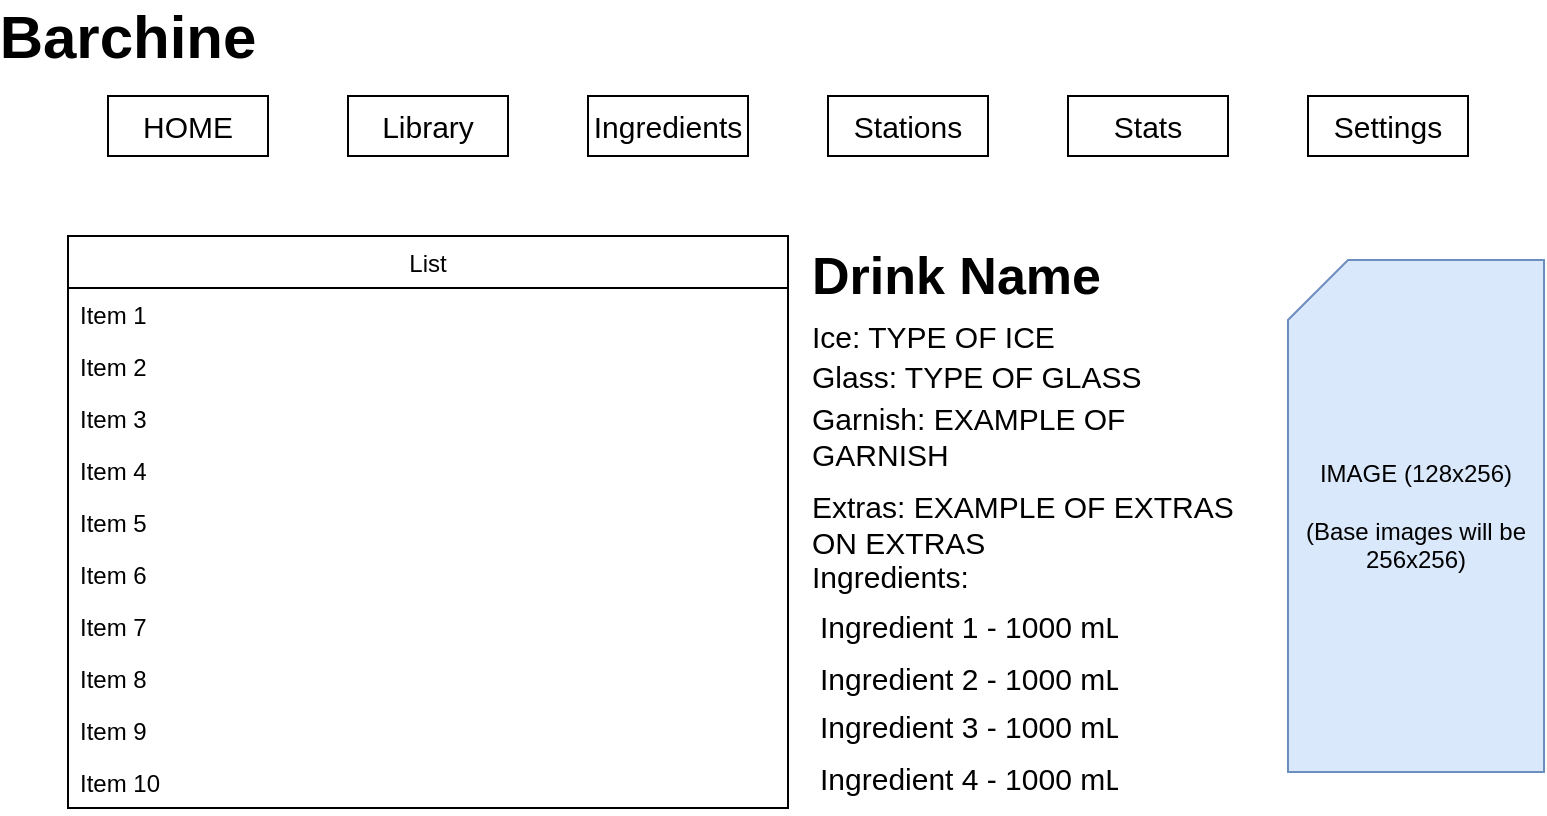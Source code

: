 <mxfile version="12.7.8" type="device" pages="6"><diagram id="kwcYYlRYxVOpN1NC4Rxg" name="Home"><mxGraphModel dx="971" dy="482" grid="1" gridSize="10" guides="1" tooltips="1" connect="1" arrows="1" fold="1" page="1" pageScale="1" pageWidth="800" pageHeight="480" math="0" shadow="0"><root><mxCell id="0"/><mxCell id="1" parent="0"/><mxCell id="BrBzR4YDBDkdJFky6tnP-1" value="&lt;font style=&quot;font-size: 30px&quot;&gt;&lt;b&gt;Barchine&lt;/b&gt;&lt;/font&gt;" style="text;html=1;strokeColor=none;fillColor=none;align=center;verticalAlign=middle;whiteSpace=wrap;rounded=0;" vertex="1" parent="1"><mxGeometry x="50" y="10" width="40" height="20" as="geometry"/></mxCell><mxCell id="BrBzR4YDBDkdJFky6tnP-3" value="List" style="swimlane;fontStyle=0;childLayout=stackLayout;horizontal=1;startSize=26;fillColor=none;horizontalStack=0;resizeParent=1;resizeParentMax=0;resizeLast=0;collapsible=1;marginBottom=0;swimlaneFillColor=none;align=center;" vertex="1" parent="1"><mxGeometry x="40" y="120" width="360" height="286" as="geometry"/></mxCell><mxCell id="BrBzR4YDBDkdJFky6tnP-4" value="Item 1" style="text;strokeColor=none;fillColor=none;align=left;verticalAlign=top;spacingLeft=4;spacingRight=4;overflow=hidden;rotatable=0;points=[[0,0.5],[1,0.5]];portConstraint=eastwest;" vertex="1" parent="BrBzR4YDBDkdJFky6tnP-3"><mxGeometry y="26" width="360" height="26" as="geometry"/></mxCell><mxCell id="BrBzR4YDBDkdJFky6tnP-5" value="Item 2" style="text;strokeColor=none;fillColor=none;align=left;verticalAlign=top;spacingLeft=4;spacingRight=4;overflow=hidden;rotatable=0;points=[[0,0.5],[1,0.5]];portConstraint=eastwest;" vertex="1" parent="BrBzR4YDBDkdJFky6tnP-3"><mxGeometry y="52" width="360" height="26" as="geometry"/></mxCell><mxCell id="BrBzR4YDBDkdJFky6tnP-6" value="Item 3" style="text;strokeColor=none;fillColor=none;align=left;verticalAlign=top;spacingLeft=4;spacingRight=4;overflow=hidden;rotatable=0;points=[[0,0.5],[1,0.5]];portConstraint=eastwest;" vertex="1" parent="BrBzR4YDBDkdJFky6tnP-3"><mxGeometry y="78" width="360" height="26" as="geometry"/></mxCell><mxCell id="BrBzR4YDBDkdJFky6tnP-20" value="Item 4&#10;" style="text;strokeColor=none;fillColor=none;align=left;verticalAlign=top;spacingLeft=4;spacingRight=4;overflow=hidden;rotatable=0;points=[[0,0.5],[1,0.5]];portConstraint=eastwest;" vertex="1" parent="BrBzR4YDBDkdJFky6tnP-3"><mxGeometry y="104" width="360" height="26" as="geometry"/></mxCell><mxCell id="BrBzR4YDBDkdJFky6tnP-21" value="Item 5" style="text;strokeColor=none;fillColor=none;align=left;verticalAlign=top;spacingLeft=4;spacingRight=4;overflow=hidden;rotatable=0;points=[[0,0.5],[1,0.5]];portConstraint=eastwest;" vertex="1" parent="BrBzR4YDBDkdJFky6tnP-3"><mxGeometry y="130" width="360" height="26" as="geometry"/></mxCell><mxCell id="BrBzR4YDBDkdJFky6tnP-19" value="Item 6" style="text;strokeColor=none;fillColor=none;align=left;verticalAlign=top;spacingLeft=4;spacingRight=4;overflow=hidden;rotatable=0;points=[[0,0.5],[1,0.5]];portConstraint=eastwest;" vertex="1" parent="BrBzR4YDBDkdJFky6tnP-3"><mxGeometry y="156" width="360" height="26" as="geometry"/></mxCell><mxCell id="BrBzR4YDBDkdJFky6tnP-22" value="Item 7" style="text;strokeColor=none;fillColor=none;align=left;verticalAlign=top;spacingLeft=4;spacingRight=4;overflow=hidden;rotatable=0;points=[[0,0.5],[1,0.5]];portConstraint=eastwest;" vertex="1" parent="BrBzR4YDBDkdJFky6tnP-3"><mxGeometry y="182" width="360" height="26" as="geometry"/></mxCell><mxCell id="BrBzR4YDBDkdJFky6tnP-23" value="Item 8" style="text;strokeColor=none;fillColor=none;align=left;verticalAlign=top;spacingLeft=4;spacingRight=4;overflow=hidden;rotatable=0;points=[[0,0.5],[1,0.5]];portConstraint=eastwest;" vertex="1" parent="BrBzR4YDBDkdJFky6tnP-3"><mxGeometry y="208" width="360" height="26" as="geometry"/></mxCell><mxCell id="BrBzR4YDBDkdJFky6tnP-24" value="Item 9" style="text;strokeColor=none;fillColor=none;align=left;verticalAlign=top;spacingLeft=4;spacingRight=4;overflow=hidden;rotatable=0;points=[[0,0.5],[1,0.5]];portConstraint=eastwest;" vertex="1" parent="BrBzR4YDBDkdJFky6tnP-3"><mxGeometry y="234" width="360" height="26" as="geometry"/></mxCell><mxCell id="BrBzR4YDBDkdJFky6tnP-25" value="Item 10" style="text;strokeColor=none;fillColor=none;align=left;verticalAlign=top;spacingLeft=4;spacingRight=4;overflow=hidden;rotatable=0;points=[[0,0.5],[1,0.5]];portConstraint=eastwest;" vertex="1" parent="BrBzR4YDBDkdJFky6tnP-3"><mxGeometry y="260" width="360" height="26" as="geometry"/></mxCell><mxCell id="BrBzR4YDBDkdJFky6tnP-8" value="&lt;font style=&quot;font-size: 15px&quot;&gt;HOME&lt;/font&gt;" style="rounded=0;whiteSpace=wrap;html=1;fillColor=none;" vertex="1" parent="1"><mxGeometry x="60" y="50" width="80" height="30" as="geometry"/></mxCell><mxCell id="BrBzR4YDBDkdJFky6tnP-9" value="&lt;font style=&quot;font-size: 15px&quot;&gt;Library&lt;/font&gt;" style="rounded=0;whiteSpace=wrap;html=1;fillColor=none;" vertex="1" parent="1"><mxGeometry x="180" y="50" width="80" height="30" as="geometry"/></mxCell><mxCell id="BrBzR4YDBDkdJFky6tnP-10" value="&lt;font style=&quot;font-size: 15px&quot;&gt;Ingredients&lt;/font&gt;" style="rounded=0;whiteSpace=wrap;html=1;fillColor=none;" vertex="1" parent="1"><mxGeometry x="300" y="50" width="80" height="30" as="geometry"/></mxCell><mxCell id="BrBzR4YDBDkdJFky6tnP-14" value="&lt;font style=&quot;font-size: 15px&quot;&gt;Stations&lt;/font&gt;" style="rounded=0;whiteSpace=wrap;html=1;fillColor=none;" vertex="1" parent="1"><mxGeometry x="420" y="50" width="80" height="30" as="geometry"/></mxCell><mxCell id="BrBzR4YDBDkdJFky6tnP-15" value="&lt;font style=&quot;font-size: 15px&quot;&gt;Stats&lt;/font&gt;" style="rounded=0;whiteSpace=wrap;html=1;fillColor=none;" vertex="1" parent="1"><mxGeometry x="540" y="50" width="80" height="30" as="geometry"/></mxCell><mxCell id="BrBzR4YDBDkdJFky6tnP-16" value="&lt;font style=&quot;font-size: 15px&quot;&gt;Settings&lt;/font&gt;" style="rounded=0;whiteSpace=wrap;html=1;fillColor=none;" vertex="1" parent="1"><mxGeometry x="660" y="50" width="80" height="30" as="geometry"/></mxCell><mxCell id="FBGaNypvfCxiwVaECZKx-1" value="IMAGE (128x256)&lt;br&gt;&lt;br&gt;(Base images will be 256x256)" style="shape=card;whiteSpace=wrap;html=1;fillColor=#dae8fc;align=center;strokeColor=#6c8ebf;" vertex="1" parent="1"><mxGeometry x="650" y="132" width="128" height="256" as="geometry"/></mxCell><mxCell id="FBGaNypvfCxiwVaECZKx-3" value="&lt;font size=&quot;1&quot;&gt;&lt;b style=&quot;font-size: 26px&quot;&gt;Drink Name&lt;/b&gt;&lt;/font&gt;" style="text;html=1;strokeColor=none;fillColor=none;align=left;verticalAlign=middle;whiteSpace=wrap;rounded=0;" vertex="1" parent="1"><mxGeometry x="410" y="120" width="230" height="40" as="geometry"/></mxCell><mxCell id="FBGaNypvfCxiwVaECZKx-5" value="&lt;font style=&quot;font-size: 15px&quot;&gt;Ice: TYPE OF ICE&lt;/font&gt;" style="text;html=1;strokeColor=none;fillColor=none;align=left;verticalAlign=middle;whiteSpace=wrap;rounded=0;" vertex="1" parent="1"><mxGeometry x="410" y="160" width="190" height="20" as="geometry"/></mxCell><mxCell id="FBGaNypvfCxiwVaECZKx-7" value="&lt;font style=&quot;font-size: 15px&quot;&gt;Glass: TYPE OF GLASS&lt;/font&gt;" style="text;html=1;strokeColor=none;fillColor=none;align=left;verticalAlign=middle;whiteSpace=wrap;rounded=0;" vertex="1" parent="1"><mxGeometry x="410" y="180" width="230" height="20" as="geometry"/></mxCell><mxCell id="FBGaNypvfCxiwVaECZKx-8" value="&lt;font style=&quot;font-size: 15px&quot;&gt;Garnish: EXAMPLE OF GARNISH&lt;/font&gt;" style="text;html=1;strokeColor=none;fillColor=none;align=left;verticalAlign=middle;whiteSpace=wrap;rounded=0;" vertex="1" parent="1"><mxGeometry x="410" y="200" width="230" height="40" as="geometry"/></mxCell><mxCell id="FBGaNypvfCxiwVaECZKx-9" value="&lt;font style=&quot;font-size: 15px&quot;&gt;Extras: EXAMPLE OF EXTRAS&lt;br&gt;ON EXTRAS&lt;/font&gt;" style="text;html=1;align=left;" vertex="1" parent="1"><mxGeometry x="410" y="240" width="230" height="40" as="geometry"/></mxCell><mxCell id="8t6kq8XqCbueYNIdNaoL-1" value="&lt;font style=&quot;font-size: 15px&quot;&gt;Ingredients:&lt;/font&gt;" style="text;html=1;strokeColor=none;fillColor=none;align=left;verticalAlign=middle;whiteSpace=wrap;rounded=0;" vertex="1" parent="1"><mxGeometry x="410" y="280" width="120" height="20" as="geometry"/></mxCell><mxCell id="8t6kq8XqCbueYNIdNaoL-3" value="Ingredient 1 - 1000 mL" style="text;strokeColor=none;fillColor=none;align=left;verticalAlign=top;spacingLeft=4;spacingRight=4;overflow=hidden;rotatable=0;points=[[0,0.5],[1,0.5]];portConstraint=eastwest;fontSize=15;" vertex="1" parent="1"><mxGeometry x="410" y="300" width="160" height="26" as="geometry"/></mxCell><mxCell id="8t6kq8XqCbueYNIdNaoL-4" value="Ingredient 2 - 1000 mL" style="text;strokeColor=none;fillColor=none;align=left;verticalAlign=top;spacingLeft=4;spacingRight=4;overflow=hidden;rotatable=0;points=[[0,0.5],[1,0.5]];portConstraint=eastwest;fontSize=15;" vertex="1" parent="1"><mxGeometry x="410" y="326" width="160" height="26" as="geometry"/></mxCell><mxCell id="8t6kq8XqCbueYNIdNaoL-5" value="Ingredient 3 - 1000 mL" style="text;strokeColor=none;fillColor=none;align=left;verticalAlign=top;spacingLeft=4;spacingRight=4;overflow=hidden;rotatable=0;points=[[0,0.5],[1,0.5]];portConstraint=eastwest;fontSize=15;" vertex="1" parent="1"><mxGeometry x="410" y="350" width="160" height="26" as="geometry"/></mxCell><mxCell id="8t6kq8XqCbueYNIdNaoL-6" value="Ingredient 4 - 1000 mL" style="text;strokeColor=none;fillColor=none;align=left;verticalAlign=top;spacingLeft=4;spacingRight=4;overflow=hidden;rotatable=0;points=[[0,0.5],[1,0.5]];portConstraint=eastwest;fontSize=15;" vertex="1" parent="1"><mxGeometry x="410" y="376" width="160" height="26" as="geometry"/></mxCell></root></mxGraphModel></diagram><diagram name="Library" id="1JJeOGKTETN2ur-HUY-M"><mxGraphModel dx="1422" dy="762" grid="1" gridSize="10" guides="1" tooltips="1" connect="1" arrows="1" fold="1" page="1" pageScale="1" pageWidth="800" pageHeight="480" math="0" shadow="0"><root><mxCell id="rVrvOA7Yu-DgCyuyiEMi-0"/><mxCell id="rVrvOA7Yu-DgCyuyiEMi-1" parent="rVrvOA7Yu-DgCyuyiEMi-0"/><mxCell id="rVrvOA7Yu-DgCyuyiEMi-2" value="&lt;font style=&quot;font-size: 30px&quot;&gt;&lt;b&gt;Barchine&lt;/b&gt;&lt;/font&gt;" style="text;html=1;strokeColor=none;fillColor=none;align=center;verticalAlign=middle;whiteSpace=wrap;rounded=0;" vertex="1" parent="rVrvOA7Yu-DgCyuyiEMi-1"><mxGeometry x="50" y="10" width="40" height="20" as="geometry"/></mxCell><mxCell id="rVrvOA7Yu-DgCyuyiEMi-14" value="HOME" style="rounded=0;whiteSpace=wrap;html=1;fillColor=none;" vertex="1" parent="rVrvOA7Yu-DgCyuyiEMi-1"><mxGeometry x="60" y="50" width="80" height="30" as="geometry"/></mxCell><mxCell id="rVrvOA7Yu-DgCyuyiEMi-15" value="Library" style="rounded=0;whiteSpace=wrap;html=1;fillColor=none;" vertex="1" parent="rVrvOA7Yu-DgCyuyiEMi-1"><mxGeometry x="180" y="50" width="80" height="30" as="geometry"/></mxCell><mxCell id="rVrvOA7Yu-DgCyuyiEMi-16" value="Ingredients" style="rounded=0;whiteSpace=wrap;html=1;fillColor=none;" vertex="1" parent="rVrvOA7Yu-DgCyuyiEMi-1"><mxGeometry x="300" y="50" width="80" height="30" as="geometry"/></mxCell><mxCell id="rVrvOA7Yu-DgCyuyiEMi-17" value="Stations" style="rounded=0;whiteSpace=wrap;html=1;fillColor=none;" vertex="1" parent="rVrvOA7Yu-DgCyuyiEMi-1"><mxGeometry x="420" y="50" width="80" height="30" as="geometry"/></mxCell><mxCell id="rVrvOA7Yu-DgCyuyiEMi-18" value="Stats" style="rounded=0;whiteSpace=wrap;html=1;fillColor=none;" vertex="1" parent="rVrvOA7Yu-DgCyuyiEMi-1"><mxGeometry x="540" y="50" width="80" height="30" as="geometry"/></mxCell><mxCell id="rVrvOA7Yu-DgCyuyiEMi-19" value="Settings" style="rounded=0;whiteSpace=wrap;html=1;fillColor=none;" vertex="1" parent="rVrvOA7Yu-DgCyuyiEMi-1"><mxGeometry x="660" y="50" width="80" height="30" as="geometry"/></mxCell></root></mxGraphModel></diagram><diagram name="Ingredients" id="3hgk978G_X2NFXatHR9A"><mxGraphModel dx="1422" dy="762" grid="1" gridSize="10" guides="1" tooltips="1" connect="1" arrows="1" fold="1" page="1" pageScale="1" pageWidth="800" pageHeight="480" math="0" shadow="0"><root><mxCell id="IbkshVKnZa7iG5KbtuZ6-0"/><mxCell id="IbkshVKnZa7iG5KbtuZ6-1" parent="IbkshVKnZa7iG5KbtuZ6-0"/><mxCell id="IbkshVKnZa7iG5KbtuZ6-2" value="&lt;font style=&quot;font-size: 30px&quot;&gt;&lt;b&gt;Barchine&lt;/b&gt;&lt;/font&gt;" style="text;html=1;strokeColor=none;fillColor=none;align=center;verticalAlign=middle;whiteSpace=wrap;rounded=0;" vertex="1" parent="IbkshVKnZa7iG5KbtuZ6-1"><mxGeometry x="50" y="10" width="40" height="20" as="geometry"/></mxCell><mxCell id="IbkshVKnZa7iG5KbtuZ6-14" value="HOME" style="rounded=0;whiteSpace=wrap;html=1;fillColor=none;" vertex="1" parent="IbkshVKnZa7iG5KbtuZ6-1"><mxGeometry x="60" y="50" width="80" height="30" as="geometry"/></mxCell><mxCell id="IbkshVKnZa7iG5KbtuZ6-15" value="Library" style="rounded=0;whiteSpace=wrap;html=1;fillColor=none;" vertex="1" parent="IbkshVKnZa7iG5KbtuZ6-1"><mxGeometry x="180" y="50" width="80" height="30" as="geometry"/></mxCell><mxCell id="IbkshVKnZa7iG5KbtuZ6-16" value="Ingredients" style="rounded=0;whiteSpace=wrap;html=1;fillColor=none;" vertex="1" parent="IbkshVKnZa7iG5KbtuZ6-1"><mxGeometry x="300" y="50" width="80" height="30" as="geometry"/></mxCell><mxCell id="IbkshVKnZa7iG5KbtuZ6-17" value="Stations" style="rounded=0;whiteSpace=wrap;html=1;fillColor=none;" vertex="1" parent="IbkshVKnZa7iG5KbtuZ6-1"><mxGeometry x="420" y="50" width="80" height="30" as="geometry"/></mxCell><mxCell id="IbkshVKnZa7iG5KbtuZ6-18" value="Stats" style="rounded=0;whiteSpace=wrap;html=1;fillColor=none;" vertex="1" parent="IbkshVKnZa7iG5KbtuZ6-1"><mxGeometry x="540" y="50" width="80" height="30" as="geometry"/></mxCell><mxCell id="IbkshVKnZa7iG5KbtuZ6-19" value="Settings" style="rounded=0;whiteSpace=wrap;html=1;fillColor=none;" vertex="1" parent="IbkshVKnZa7iG5KbtuZ6-1"><mxGeometry x="660" y="50" width="80" height="30" as="geometry"/></mxCell></root></mxGraphModel></diagram><diagram name="Stations" id="1inYgV2rrsqsP4M5aTfe"><mxGraphModel dx="1408" dy="699" grid="1" gridSize="10" guides="1" tooltips="1" connect="1" arrows="1" fold="1" page="1" pageScale="1" pageWidth="800" pageHeight="480" math="0" shadow="0"><root><mxCell id="9giTLYnz1WvAm_0o4Ro_-0"/><mxCell id="9giTLYnz1WvAm_0o4Ro_-1" parent="9giTLYnz1WvAm_0o4Ro_-0"/><mxCell id="9giTLYnz1WvAm_0o4Ro_-2" value="&lt;font style=&quot;font-size: 30px&quot;&gt;&lt;b&gt;Barchine&lt;/b&gt;&lt;/font&gt;" style="text;html=1;strokeColor=none;fillColor=none;align=center;verticalAlign=middle;whiteSpace=wrap;rounded=0;" vertex="1" parent="9giTLYnz1WvAm_0o4Ro_-1"><mxGeometry x="50" y="10" width="40" height="20" as="geometry"/></mxCell><mxCell id="9giTLYnz1WvAm_0o4Ro_-14" value="HOME" style="rounded=0;whiteSpace=wrap;html=1;fillColor=none;" vertex="1" parent="9giTLYnz1WvAm_0o4Ro_-1"><mxGeometry x="60" y="50" width="80" height="30" as="geometry"/></mxCell><mxCell id="9giTLYnz1WvAm_0o4Ro_-15" value="Library" style="rounded=0;whiteSpace=wrap;html=1;fillColor=none;" vertex="1" parent="9giTLYnz1WvAm_0o4Ro_-1"><mxGeometry x="180" y="50" width="80" height="30" as="geometry"/></mxCell><mxCell id="9giTLYnz1WvAm_0o4Ro_-16" value="Ingredients" style="rounded=0;whiteSpace=wrap;html=1;fillColor=none;" vertex="1" parent="9giTLYnz1WvAm_0o4Ro_-1"><mxGeometry x="300" y="50" width="80" height="30" as="geometry"/></mxCell><mxCell id="9giTLYnz1WvAm_0o4Ro_-17" value="Stations" style="rounded=0;whiteSpace=wrap;html=1;fillColor=none;" vertex="1" parent="9giTLYnz1WvAm_0o4Ro_-1"><mxGeometry x="420" y="50" width="80" height="30" as="geometry"/></mxCell><mxCell id="9giTLYnz1WvAm_0o4Ro_-18" value="Stats" style="rounded=0;whiteSpace=wrap;html=1;fillColor=none;" vertex="1" parent="9giTLYnz1WvAm_0o4Ro_-1"><mxGeometry x="540" y="50" width="80" height="30" as="geometry"/></mxCell><mxCell id="9giTLYnz1WvAm_0o4Ro_-19" value="Settings" style="rounded=0;whiteSpace=wrap;html=1;fillColor=none;" vertex="1" parent="9giTLYnz1WvAm_0o4Ro_-1"><mxGeometry x="660" y="50" width="80" height="30" as="geometry"/></mxCell></root></mxGraphModel></diagram><diagram name="Stats" id="6ncJym2CHn1K7tnCeran"><mxGraphModel dx="1422" dy="762" grid="1" gridSize="10" guides="1" tooltips="1" connect="1" arrows="1" fold="1" page="1" pageScale="1" pageWidth="800" pageHeight="480" math="0" shadow="0"><root><mxCell id="gLF5WH1IG4ApZcZpFqBM-0"/><mxCell id="gLF5WH1IG4ApZcZpFqBM-1" parent="gLF5WH1IG4ApZcZpFqBM-0"/><mxCell id="gLF5WH1IG4ApZcZpFqBM-2" value="&lt;font style=&quot;font-size: 30px&quot;&gt;&lt;b&gt;Barchine&lt;/b&gt;&lt;/font&gt;" style="text;html=1;strokeColor=none;fillColor=none;align=center;verticalAlign=middle;whiteSpace=wrap;rounded=0;" vertex="1" parent="gLF5WH1IG4ApZcZpFqBM-1"><mxGeometry x="50" y="10" width="40" height="20" as="geometry"/></mxCell><mxCell id="gLF5WH1IG4ApZcZpFqBM-14" value="HOME" style="rounded=0;whiteSpace=wrap;html=1;fillColor=none;" vertex="1" parent="gLF5WH1IG4ApZcZpFqBM-1"><mxGeometry x="60" y="50" width="80" height="30" as="geometry"/></mxCell><mxCell id="gLF5WH1IG4ApZcZpFqBM-15" value="Library" style="rounded=0;whiteSpace=wrap;html=1;fillColor=none;" vertex="1" parent="gLF5WH1IG4ApZcZpFqBM-1"><mxGeometry x="180" y="50" width="80" height="30" as="geometry"/></mxCell><mxCell id="gLF5WH1IG4ApZcZpFqBM-16" value="Ingredients" style="rounded=0;whiteSpace=wrap;html=1;fillColor=none;" vertex="1" parent="gLF5WH1IG4ApZcZpFqBM-1"><mxGeometry x="300" y="50" width="80" height="30" as="geometry"/></mxCell><mxCell id="gLF5WH1IG4ApZcZpFqBM-17" value="Stations" style="rounded=0;whiteSpace=wrap;html=1;fillColor=none;" vertex="1" parent="gLF5WH1IG4ApZcZpFqBM-1"><mxGeometry x="420" y="50" width="80" height="30" as="geometry"/></mxCell><mxCell id="gLF5WH1IG4ApZcZpFqBM-18" value="Stats" style="rounded=0;whiteSpace=wrap;html=1;fillColor=none;" vertex="1" parent="gLF5WH1IG4ApZcZpFqBM-1"><mxGeometry x="540" y="50" width="80" height="30" as="geometry"/></mxCell><mxCell id="gLF5WH1IG4ApZcZpFqBM-19" value="Settings" style="rounded=0;whiteSpace=wrap;html=1;fillColor=none;" vertex="1" parent="gLF5WH1IG4ApZcZpFqBM-1"><mxGeometry x="660" y="50" width="80" height="30" as="geometry"/></mxCell></root></mxGraphModel></diagram><diagram name="Settings" id="Hf5y4kqha5oGL0Sm7JF4"><mxGraphModel dx="1422" dy="762" grid="1" gridSize="10" guides="1" tooltips="1" connect="1" arrows="1" fold="1" page="1" pageScale="1" pageWidth="800" pageHeight="480" math="0" shadow="0"><root><mxCell id="0VkQ2suQxjHEeghCA-Gh-0"/><mxCell id="0VkQ2suQxjHEeghCA-Gh-1" parent="0VkQ2suQxjHEeghCA-Gh-0"/><mxCell id="0VkQ2suQxjHEeghCA-Gh-2" value="&lt;font style=&quot;font-size: 30px&quot;&gt;&lt;b&gt;Barchine&lt;/b&gt;&lt;/font&gt;" style="text;html=1;strokeColor=none;fillColor=none;align=center;verticalAlign=middle;whiteSpace=wrap;rounded=0;" vertex="1" parent="0VkQ2suQxjHEeghCA-Gh-1"><mxGeometry x="50" y="10" width="40" height="20" as="geometry"/></mxCell><mxCell id="0VkQ2suQxjHEeghCA-Gh-14" value="HOME" style="rounded=0;whiteSpace=wrap;html=1;fillColor=none;" vertex="1" parent="0VkQ2suQxjHEeghCA-Gh-1"><mxGeometry x="60" y="50" width="80" height="30" as="geometry"/></mxCell><mxCell id="0VkQ2suQxjHEeghCA-Gh-15" value="Library" style="rounded=0;whiteSpace=wrap;html=1;fillColor=none;" vertex="1" parent="0VkQ2suQxjHEeghCA-Gh-1"><mxGeometry x="180" y="50" width="80" height="30" as="geometry"/></mxCell><mxCell id="0VkQ2suQxjHEeghCA-Gh-16" value="Ingredients" style="rounded=0;whiteSpace=wrap;html=1;fillColor=none;" vertex="1" parent="0VkQ2suQxjHEeghCA-Gh-1"><mxGeometry x="300" y="50" width="80" height="30" as="geometry"/></mxCell><mxCell id="0VkQ2suQxjHEeghCA-Gh-17" value="Stations" style="rounded=0;whiteSpace=wrap;html=1;fillColor=none;" vertex="1" parent="0VkQ2suQxjHEeghCA-Gh-1"><mxGeometry x="420" y="50" width="80" height="30" as="geometry"/></mxCell><mxCell id="0VkQ2suQxjHEeghCA-Gh-18" value="Stats" style="rounded=0;whiteSpace=wrap;html=1;fillColor=none;" vertex="1" parent="0VkQ2suQxjHEeghCA-Gh-1"><mxGeometry x="540" y="50" width="80" height="30" as="geometry"/></mxCell><mxCell id="0VkQ2suQxjHEeghCA-Gh-19" value="Settings" style="rounded=0;whiteSpace=wrap;html=1;fillColor=none;" vertex="1" parent="0VkQ2suQxjHEeghCA-Gh-1"><mxGeometry x="660" y="50" width="80" height="30" as="geometry"/></mxCell></root></mxGraphModel></diagram></mxfile>